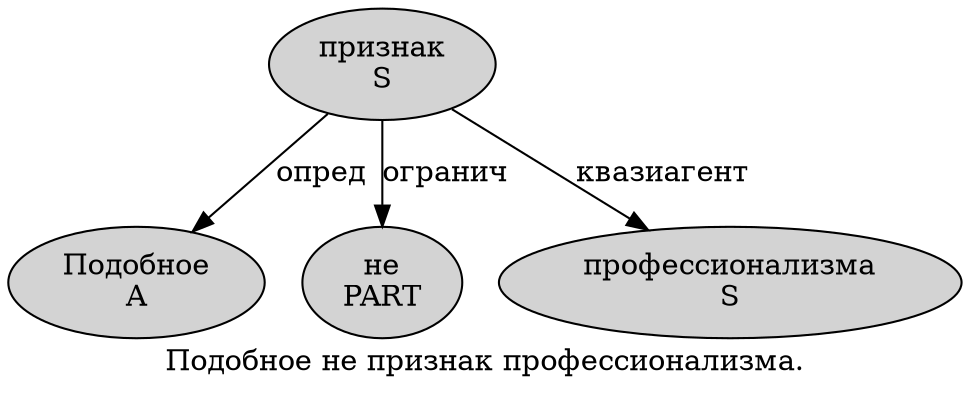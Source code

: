 digraph SENTENCE_1421 {
	graph [label="Подобное не признак профессионализма."]
	node [style=filled]
		0 [label="Подобное
A" color="" fillcolor=lightgray penwidth=1 shape=ellipse]
		1 [label="не
PART" color="" fillcolor=lightgray penwidth=1 shape=ellipse]
		2 [label="признак
S" color="" fillcolor=lightgray penwidth=1 shape=ellipse]
		3 [label="профессионализма
S" color="" fillcolor=lightgray penwidth=1 shape=ellipse]
			2 -> 0 [label="опред"]
			2 -> 1 [label="огранич"]
			2 -> 3 [label="квазиагент"]
}